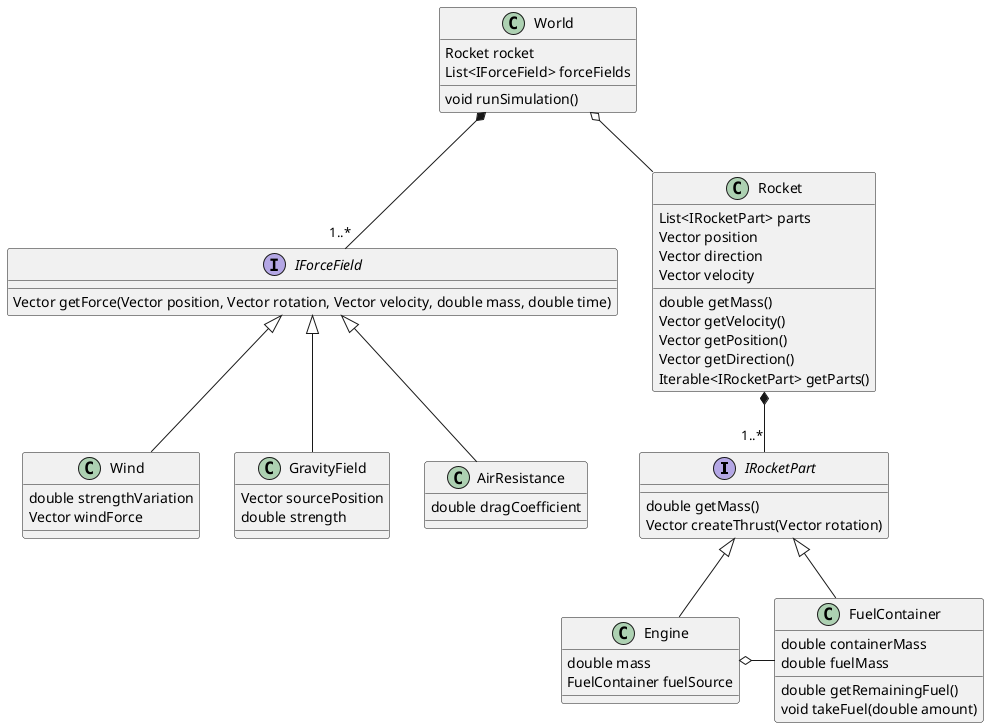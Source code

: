 @startuml

interface IRocketPart {
  double getMass()
  Vector createThrust(Vector rotation)
}

interface IForceField {
  Vector getForce(Vector position, Vector rotation, Vector velocity, double mass, double time)
}

class Wind {
  double strengthVariation
  Vector windForce
}

class GravityField {
  Vector sourcePosition
  double strength
}

class AirResistance {
  double dragCoefficient
}


World o-- Rocket
World *-- "1..*" IForceField

Rocket *-- "1..*" IRocketPart

IForceField <|-- Wind
IForceField <|-- GravityField
IForceField <|-- AirResistance

IRocketPart <|-- FuelContainer
IRocketPart <|-- Engine

Engine o- FuelContainer

class Engine {
  double mass
  FuelContainer fuelSource
}

class FuelContainer {
  double containerMass
  double fuelMass

  double getRemainingFuel()
  void takeFuel(double amount)
}

class World {
  Rocket rocket
  List<IForceField> forceFields

  void runSimulation()
}

class Rocket {
  List<IRocketPart> parts
  Vector position
  Vector direction
  Vector velocity

  double getMass()
  Vector getVelocity()
  Vector getPosition()
  Vector getDirection()
  Iterable<IRocketPart> getParts()
}

@enduml